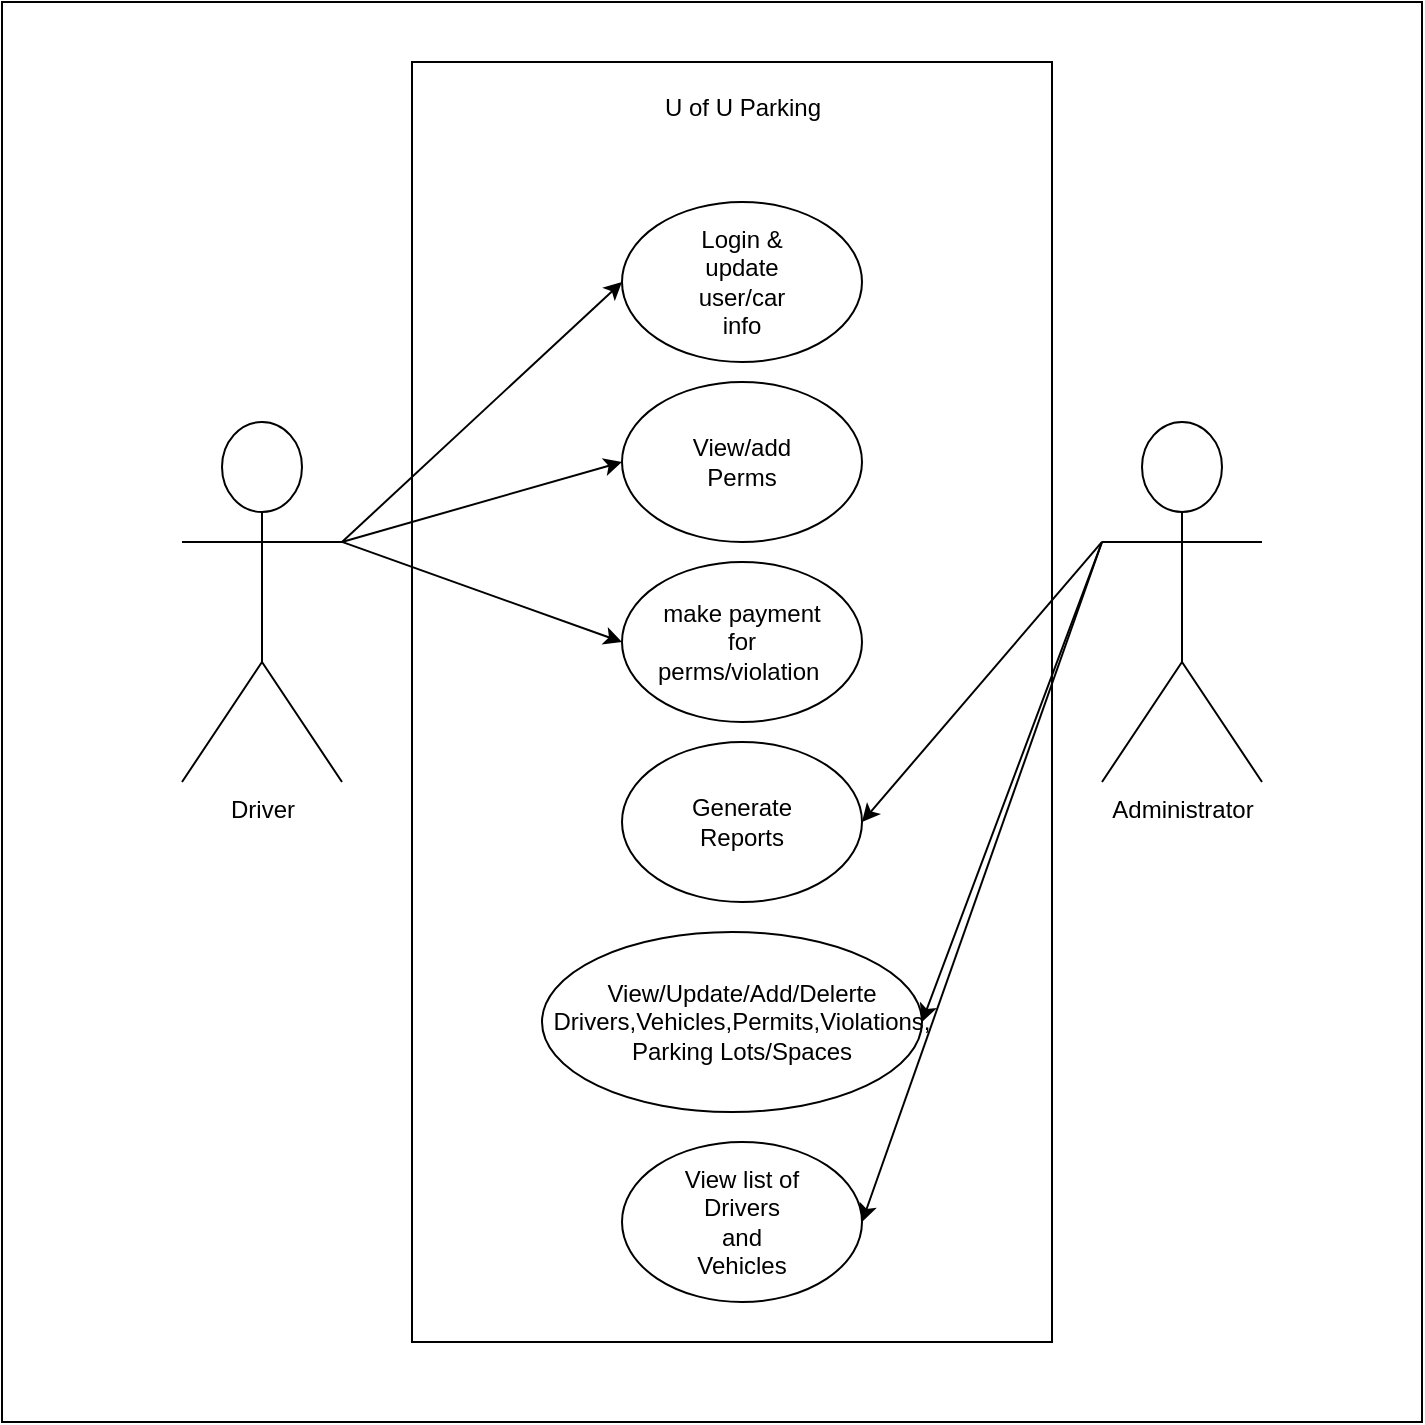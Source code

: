 <mxfile version="21.7.2" type="github" pages="2">
  <diagram name="Use Case Activity Diagram" id="5PJtMziXfmFMAXlvm2RH">
    <mxGraphModel dx="1434" dy="827" grid="1" gridSize="10" guides="1" tooltips="1" connect="1" arrows="1" fold="1" page="1" pageScale="1" pageWidth="850" pageHeight="1100" math="0" shadow="0">
      <root>
        <mxCell id="0" />
        <mxCell id="1" parent="0" />
        <mxCell id="nxJEK6OQuLwtTdjNfSjA-1" value="" style="whiteSpace=wrap;html=1;aspect=fixed;" vertex="1" parent="1">
          <mxGeometry x="60" y="80" width="710" height="710" as="geometry" />
        </mxCell>
        <mxCell id="nxJEK6OQuLwtTdjNfSjA-2" value="" style="rounded=0;whiteSpace=wrap;html=1;" vertex="1" parent="1">
          <mxGeometry x="265" y="110" width="320" height="640" as="geometry" />
        </mxCell>
        <mxCell id="nxJEK6OQuLwtTdjNfSjA-3" value="Driver" style="shape=umlActor;verticalLabelPosition=bottom;verticalAlign=top;html=1;outlineConnect=0;" vertex="1" parent="1">
          <mxGeometry x="150" y="290" width="80" height="180" as="geometry" />
        </mxCell>
        <object label="Administrator" id="nxJEK6OQuLwtTdjNfSjA-4">
          <mxCell style="shape=umlActor;verticalLabelPosition=bottom;verticalAlign=top;html=1;outlineConnect=0;align=center;" vertex="1" parent="1">
            <mxGeometry x="610" y="290" width="80" height="180" as="geometry" />
          </mxCell>
        </object>
        <mxCell id="nxJEK6OQuLwtTdjNfSjA-5" value="" style="ellipse;whiteSpace=wrap;html=1;" vertex="1" parent="1">
          <mxGeometry x="370" y="180" width="120" height="80" as="geometry" />
        </mxCell>
        <mxCell id="nxJEK6OQuLwtTdjNfSjA-6" value="U of U Parking" style="text;html=1;align=center;verticalAlign=middle;resizable=0;points=[];autosize=1;strokeColor=none;fillColor=none;" vertex="1" parent="1">
          <mxGeometry x="380" y="118" width="100" height="30" as="geometry" />
        </mxCell>
        <mxCell id="nxJEK6OQuLwtTdjNfSjA-7" value="Login &amp;amp; update user/car info" style="text;html=1;strokeColor=none;fillColor=none;align=center;verticalAlign=middle;whiteSpace=wrap;rounded=0;" vertex="1" parent="1">
          <mxGeometry x="400" y="205" width="60" height="30" as="geometry" />
        </mxCell>
        <mxCell id="nxJEK6OQuLwtTdjNfSjA-8" value="" style="ellipse;whiteSpace=wrap;html=1;" vertex="1" parent="1">
          <mxGeometry x="370" y="270" width="120" height="80" as="geometry" />
        </mxCell>
        <mxCell id="nxJEK6OQuLwtTdjNfSjA-9" value="View/add Perms" style="text;html=1;strokeColor=none;fillColor=none;align=center;verticalAlign=middle;whiteSpace=wrap;rounded=0;" vertex="1" parent="1">
          <mxGeometry x="400" y="295" width="60" height="30" as="geometry" />
        </mxCell>
        <mxCell id="nxJEK6OQuLwtTdjNfSjA-10" value="" style="ellipse;whiteSpace=wrap;html=1;" vertex="1" parent="1">
          <mxGeometry x="370" y="360" width="120" height="80" as="geometry" />
        </mxCell>
        <mxCell id="nxJEK6OQuLwtTdjNfSjA-11" value="make payment for perms/violation&amp;nbsp;&lt;br&gt;" style="text;html=1;strokeColor=none;fillColor=none;align=center;verticalAlign=middle;whiteSpace=wrap;rounded=0;" vertex="1" parent="1">
          <mxGeometry x="400" y="385" width="60" height="30" as="geometry" />
        </mxCell>
        <mxCell id="nxJEK6OQuLwtTdjNfSjA-12" value="" style="ellipse;whiteSpace=wrap;html=1;" vertex="1" parent="1">
          <mxGeometry x="370" y="450" width="120" height="80" as="geometry" />
        </mxCell>
        <mxCell id="nxJEK6OQuLwtTdjNfSjA-13" value="Generate Reports" style="text;html=1;strokeColor=none;fillColor=none;align=center;verticalAlign=middle;whiteSpace=wrap;rounded=0;" vertex="1" parent="1">
          <mxGeometry x="400" y="475" width="60" height="30" as="geometry" />
        </mxCell>
        <mxCell id="nxJEK6OQuLwtTdjNfSjA-14" value="" style="ellipse;whiteSpace=wrap;html=1;" vertex="1" parent="1">
          <mxGeometry x="330" y="545" width="190" height="90" as="geometry" />
        </mxCell>
        <mxCell id="nxJEK6OQuLwtTdjNfSjA-15" value="View/Update/Add/Delerte&lt;br&gt;Drivers,Vehicles,Permits,Violations,&lt;br&gt;Parking Lots/Spaces" style="text;html=1;strokeColor=none;fillColor=none;align=center;verticalAlign=middle;whiteSpace=wrap;rounded=0;" vertex="1" parent="1">
          <mxGeometry x="400" y="575" width="60" height="30" as="geometry" />
        </mxCell>
        <mxCell id="nxJEK6OQuLwtTdjNfSjA-16" value="" style="ellipse;whiteSpace=wrap;html=1;" vertex="1" parent="1">
          <mxGeometry x="370" y="650" width="120" height="80" as="geometry" />
        </mxCell>
        <mxCell id="nxJEK6OQuLwtTdjNfSjA-17" value="View list of Drivers and Vehicles" style="text;html=1;strokeColor=none;fillColor=none;align=center;verticalAlign=middle;whiteSpace=wrap;rounded=0;" vertex="1" parent="1">
          <mxGeometry x="400" y="675" width="60" height="30" as="geometry" />
        </mxCell>
        <mxCell id="nxJEK6OQuLwtTdjNfSjA-18" value="" style="edgeStyle=none;orthogonalLoop=1;jettySize=auto;html=1;rounded=0;entryX=0;entryY=0.5;entryDx=0;entryDy=0;" edge="1" parent="1" target="nxJEK6OQuLwtTdjNfSjA-5">
          <mxGeometry width="100" relative="1" as="geometry">
            <mxPoint x="230" y="350" as="sourcePoint" />
            <mxPoint x="230" y="180" as="targetPoint" />
            <Array as="points" />
          </mxGeometry>
        </mxCell>
        <mxCell id="nxJEK6OQuLwtTdjNfSjA-19" value="" style="edgeStyle=none;orthogonalLoop=1;jettySize=auto;html=1;rounded=0;entryX=0;entryY=0.5;entryDx=0;entryDy=0;" edge="1" parent="1" target="nxJEK6OQuLwtTdjNfSjA-8">
          <mxGeometry width="100" relative="1" as="geometry">
            <mxPoint x="230" y="350" as="sourcePoint" />
            <mxPoint x="380" y="230" as="targetPoint" />
            <Array as="points" />
          </mxGeometry>
        </mxCell>
        <mxCell id="nxJEK6OQuLwtTdjNfSjA-20" value="" style="edgeStyle=none;orthogonalLoop=1;jettySize=auto;html=1;rounded=0;entryX=0;entryY=0.5;entryDx=0;entryDy=0;exitX=1;exitY=0.333;exitDx=0;exitDy=0;exitPerimeter=0;" edge="1" parent="1" source="nxJEK6OQuLwtTdjNfSjA-3" target="nxJEK6OQuLwtTdjNfSjA-10">
          <mxGeometry width="100" relative="1" as="geometry">
            <mxPoint x="250" y="364" as="sourcePoint" />
            <mxPoint x="390" y="240" as="targetPoint" />
            <Array as="points" />
          </mxGeometry>
        </mxCell>
        <mxCell id="nxJEK6OQuLwtTdjNfSjA-24" value="" style="endArrow=classic;html=1;rounded=0;entryX=1;entryY=0.5;entryDx=0;entryDy=0;exitX=0;exitY=0.333;exitDx=0;exitDy=0;exitPerimeter=0;" edge="1" parent="1" source="nxJEK6OQuLwtTdjNfSjA-4" target="nxJEK6OQuLwtTdjNfSjA-12">
          <mxGeometry width="50" height="50" relative="1" as="geometry">
            <mxPoint x="590" y="350" as="sourcePoint" />
            <mxPoint x="520" y="250" as="targetPoint" />
          </mxGeometry>
        </mxCell>
        <mxCell id="nxJEK6OQuLwtTdjNfSjA-25" value="" style="endArrow=classic;html=1;rounded=0;entryX=1;entryY=0.5;entryDx=0;entryDy=0;" edge="1" parent="1" target="nxJEK6OQuLwtTdjNfSjA-14">
          <mxGeometry width="50" height="50" relative="1" as="geometry">
            <mxPoint x="610" y="350" as="sourcePoint" />
            <mxPoint x="530" y="260" as="targetPoint" />
          </mxGeometry>
        </mxCell>
        <mxCell id="nxJEK6OQuLwtTdjNfSjA-26" value="" style="endArrow=classic;html=1;rounded=0;entryX=1;entryY=0.5;entryDx=0;entryDy=0;" edge="1" parent="1" target="nxJEK6OQuLwtTdjNfSjA-16">
          <mxGeometry width="50" height="50" relative="1" as="geometry">
            <mxPoint x="610" y="350" as="sourcePoint" />
            <mxPoint x="540" y="270" as="targetPoint" />
          </mxGeometry>
        </mxCell>
      </root>
    </mxGraphModel>
  </diagram>
  <diagram id="EBSPuglOgzkx3BQb_89Q" name="Use Case Document">
    <mxGraphModel dx="1434" dy="827" grid="1" gridSize="10" guides="1" tooltips="1" connect="1" arrows="1" fold="1" page="1" pageScale="1" pageWidth="850" pageHeight="1100" math="0" shadow="0">
      <root>
        <mxCell id="0" />
        <mxCell id="1" parent="0" />
        <mxCell id="vyY1NQqABKPqEiJPa96j-1" value="" style="whiteSpace=wrap;html=1;" vertex="1" parent="1">
          <mxGeometry x="80" y="40" width="720" height="490" as="geometry" />
        </mxCell>
        <mxCell id="vyY1NQqABKPqEiJPa96j-3" value="" style="endArrow=none;html=1;rounded=0;exitX=1;exitY=0.072;exitDx=0;exitDy=0;exitPerimeter=0;" edge="1" parent="1">
          <mxGeometry width="50" height="50" relative="1" as="geometry">
            <mxPoint x="800" y="110.0" as="sourcePoint" />
            <mxPoint x="80" y="110.2" as="targetPoint" />
          </mxGeometry>
        </mxCell>
        <mxCell id="vyY1NQqABKPqEiJPa96j-4" value="User Case" style="text;html=1;strokeColor=none;fillColor=none;align=center;verticalAlign=middle;whiteSpace=wrap;rounded=0;" vertex="1" parent="1">
          <mxGeometry x="100" y="60" width="60" height="30" as="geometry" />
        </mxCell>
        <mxCell id="vyY1NQqABKPqEiJPa96j-5" value="Objective" style="text;html=1;align=center;verticalAlign=middle;whiteSpace=wrap;rounded=0;fillColor=none;strokeColor=default;" vertex="1" parent="1">
          <mxGeometry x="80" y="110" width="240" height="60" as="geometry" />
        </mxCell>
        <mxCell id="vyY1NQqABKPqEiJPa96j-12" value="" style="endArrow=none;html=1;rounded=0;entryX=0.5;entryY=0;entryDx=0;entryDy=0;exitX=0;exitY=1;exitDx=0;exitDy=0;" edge="1" parent="1" source="vyY1NQqABKPqEiJPa96j-26">
          <mxGeometry width="50" height="50" relative="1" as="geometry">
            <mxPoint x="320" y="580" as="sourcePoint" />
            <mxPoint x="320" y="40" as="targetPoint" />
          </mxGeometry>
        </mxCell>
        <mxCell id="vyY1NQqABKPqEiJPa96j-13" value="Business Event" style="text;html=1;align=center;verticalAlign=middle;whiteSpace=wrap;rounded=0;fillColor=none;strokeColor=default;" vertex="1" parent="1">
          <mxGeometry x="80" y="170" width="240" height="60" as="geometry" />
        </mxCell>
        <mxCell id="vyY1NQqABKPqEiJPa96j-14" value="Primary Actor(s)" style="text;html=1;align=center;verticalAlign=middle;whiteSpace=wrap;rounded=0;fillColor=none;strokeColor=default;" vertex="1" parent="1">
          <mxGeometry x="80" y="230" width="240" height="60" as="geometry" />
        </mxCell>
        <mxCell id="vyY1NQqABKPqEiJPa96j-15" value="Secondary Actors(s)" style="text;html=1;align=center;verticalAlign=middle;whiteSpace=wrap;rounded=0;fillColor=none;strokeColor=default;" vertex="1" parent="1">
          <mxGeometry x="80" y="290" width="240" height="60" as="geometry" />
        </mxCell>
        <mxCell id="vyY1NQqABKPqEiJPa96j-16" value="Pre-condition" style="text;html=1;align=center;verticalAlign=middle;whiteSpace=wrap;rounded=0;fillColor=none;strokeColor=default;" vertex="1" parent="1">
          <mxGeometry x="80" y="350" width="240" height="60" as="geometry" />
        </mxCell>
        <mxCell id="vyY1NQqABKPqEiJPa96j-17" value="Post-condition" style="text;html=1;align=center;verticalAlign=middle;whiteSpace=wrap;rounded=0;fillColor=none;strokeColor=default;" vertex="1" parent="1">
          <mxGeometry x="80" y="410" width="240" height="60" as="geometry" />
        </mxCell>
        <mxCell id="vyY1NQqABKPqEiJPa96j-18" value="Failure/Outcomes" style="text;html=1;align=center;verticalAlign=middle;whiteSpace=wrap;rounded=0;fillColor=none;strokeColor=default;" vertex="1" parent="1">
          <mxGeometry x="80" y="470" width="240" height="60" as="geometry" />
        </mxCell>
        <mxCell id="vyY1NQqABKPqEiJPa96j-19" value="Add a New Vehicle&amp;nbsp;" style="text;html=1;strokeColor=none;fillColor=none;align=left;verticalAlign=middle;whiteSpace=wrap;rounded=0;" vertex="1" parent="1">
          <mxGeometry x="320" y="40" width="480" height="70" as="geometry" />
        </mxCell>
        <mxCell id="vyY1NQqABKPqEiJPa96j-20" value="Add a new vehicle into the system." style="text;html=1;align=left;verticalAlign=middle;whiteSpace=wrap;rounded=0;fillColor=none;strokeColor=default;" vertex="1" parent="1">
          <mxGeometry x="320" y="110" width="480" height="60" as="geometry" />
        </mxCell>
        <mxCell id="vyY1NQqABKPqEiJPa96j-21" value="Add a new vehicle into the system." style="text;html=1;align=left;verticalAlign=middle;whiteSpace=wrap;rounded=0;fillColor=none;strokeColor=default;" vertex="1" parent="1">
          <mxGeometry x="320" y="170" width="480" height="60" as="geometry" />
        </mxCell>
        <mxCell id="vyY1NQqABKPqEiJPa96j-22" value="Admin,Customer" style="text;html=1;align=left;verticalAlign=middle;whiteSpace=wrap;rounded=0;fillColor=none;strokeColor=default;" vertex="1" parent="1">
          <mxGeometry x="320" y="230" width="480" height="60" as="geometry" />
        </mxCell>
        <mxCell id="vyY1NQqABKPqEiJPa96j-23" value="None." style="text;html=1;align=left;verticalAlign=middle;whiteSpace=wrap;rounded=0;fillColor=none;strokeColor=default;" vertex="1" parent="1">
          <mxGeometry x="320" y="290" width="480" height="60" as="geometry" />
        </mxCell>
        <mxCell id="vyY1NQqABKPqEiJPa96j-24" value="User must be logged in to the parking system.&lt;br&gt;User navigates to the &quot;Add Vehicle&quot; Link in the home page" style="text;html=1;align=left;verticalAlign=middle;whiteSpace=wrap;rounded=0;fillColor=none;strokeColor=default;" vertex="1" parent="1">
          <mxGeometry x="320" y="350" width="480" height="60" as="geometry" />
        </mxCell>
        <mxCell id="vyY1NQqABKPqEiJPa96j-25" value="User is forwarded to the &quot;View Vehicles List&quot; page." style="text;html=1;align=left;verticalAlign=middle;whiteSpace=wrap;rounded=0;fillColor=none;strokeColor=default;" vertex="1" parent="1">
          <mxGeometry x="320" y="410" width="480" height="60" as="geometry" />
        </mxCell>
        <mxCell id="vyY1NQqABKPqEiJPa96j-26" value="User is in the add New Vehicle page.&lt;br&gt;User is shown an error message &quot;Error in adding a new Vehicle, Please try again.&quot;" style="text;html=1;align=left;verticalAlign=middle;whiteSpace=wrap;rounded=0;fillColor=none;strokeColor=default;" vertex="1" parent="1">
          <mxGeometry x="320" y="470" width="480" height="60" as="geometry" />
        </mxCell>
      </root>
    </mxGraphModel>
  </diagram>
</mxfile>
